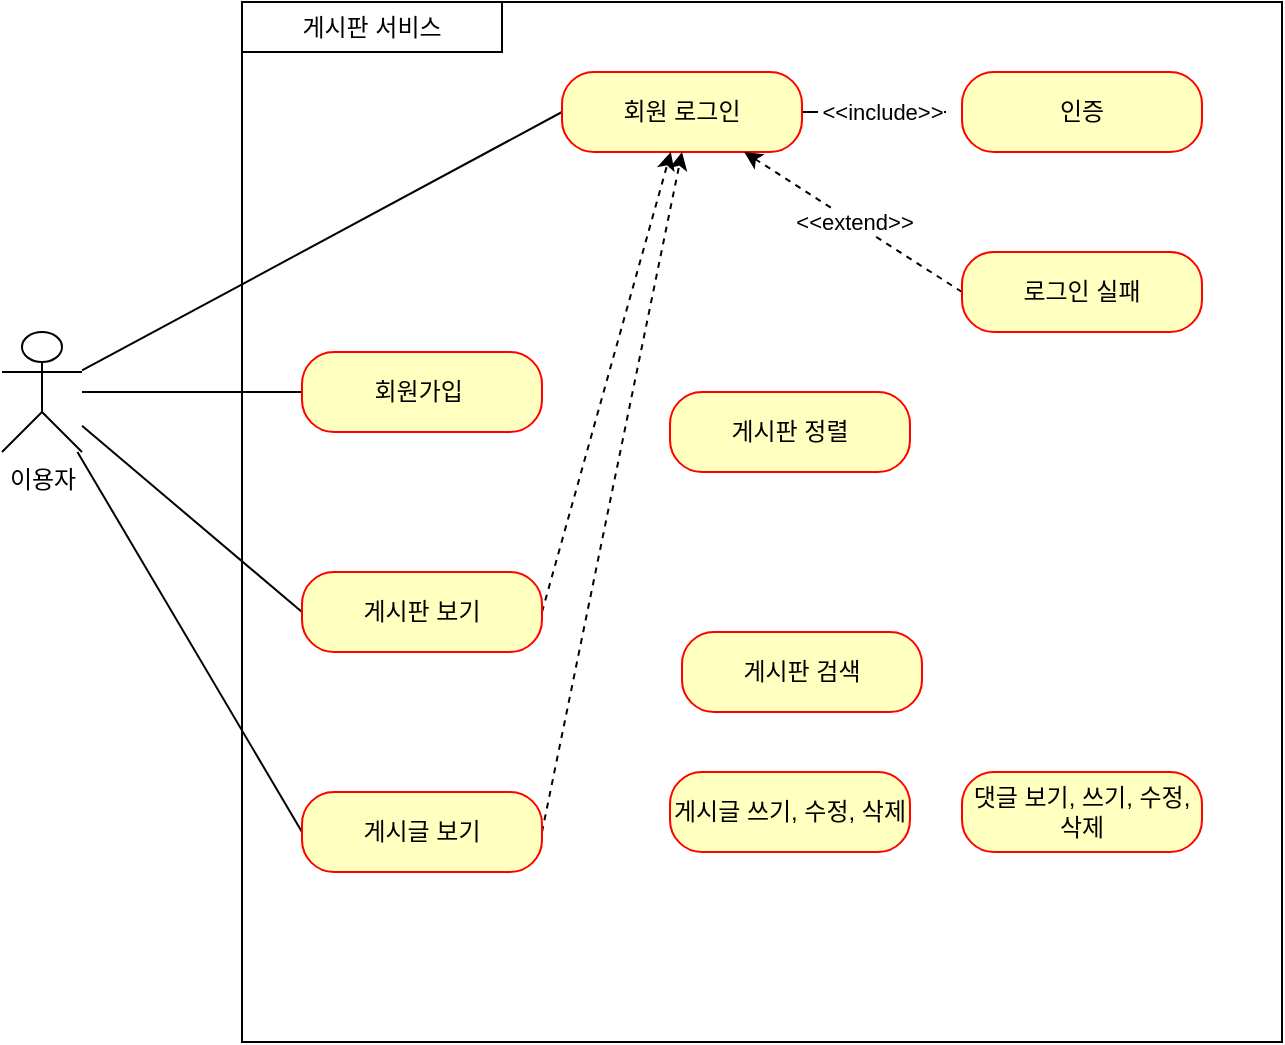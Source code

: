 <mxfile version="21.2.9" type="github">
  <diagram name="페이지-1" id="IvdWjdjEU8LTCJ5kd1bt">
    <mxGraphModel dx="1050" dy="573" grid="1" gridSize="10" guides="1" tooltips="1" connect="1" arrows="1" fold="1" page="1" pageScale="1" pageWidth="827" pageHeight="1169" math="0" shadow="0">
      <root>
        <mxCell id="0" />
        <mxCell id="1" parent="0" />
        <mxCell id="AzRHre1vo73TEOt4fnoN-1" value="" style="whiteSpace=wrap;html=1;aspect=fixed;" parent="1" vertex="1">
          <mxGeometry x="140" y="65" width="520" height="520" as="geometry" />
        </mxCell>
        <mxCell id="AzRHre1vo73TEOt4fnoN-2" value="이용자&lt;br&gt;" style="shape=umlActor;verticalLabelPosition=bottom;verticalAlign=top;html=1;outlineConnect=0;" parent="1" vertex="1">
          <mxGeometry x="20" y="230" width="40" height="60" as="geometry" />
        </mxCell>
        <mxCell id="AzRHre1vo73TEOt4fnoN-6" value="게시판 서비스" style="rounded=0;whiteSpace=wrap;html=1;" parent="1" vertex="1">
          <mxGeometry x="140" y="65" width="130" height="25" as="geometry" />
        </mxCell>
        <mxCell id="cojhSrveMbERsxnsbD1B-8" style="rounded=0;orthogonalLoop=1;jettySize=auto;html=1;exitX=0;exitY=0.5;exitDx=0;exitDy=0;startArrow=none;startFill=0;endArrow=none;endFill=0;" parent="1" source="cojhSrveMbERsxnsbD1B-2" target="AzRHre1vo73TEOt4fnoN-2" edge="1">
          <mxGeometry relative="1" as="geometry" />
        </mxCell>
        <mxCell id="3MfcCZGVzHxcoG7Hpr1b-11" value="&amp;lt;&amp;lt;include&amp;gt;&amp;gt;" style="edgeStyle=orthogonalEdgeStyle;rounded=0;orthogonalLoop=1;jettySize=auto;html=1;exitX=1;exitY=0.5;exitDx=0;exitDy=0;entryX=0;entryY=0.5;entryDx=0;entryDy=0;dashed=1;dashPattern=8 8;endArrow=none;endFill=0;" edge="1" parent="1" source="cojhSrveMbERsxnsbD1B-2" target="cojhSrveMbERsxnsbD1B-5">
          <mxGeometry relative="1" as="geometry" />
        </mxCell>
        <mxCell id="cojhSrveMbERsxnsbD1B-2" value="회원 로그인" style="rounded=1;whiteSpace=wrap;html=1;arcSize=40;fontColor=#000000;fillColor=#ffffc0;strokeColor=#ff0000;" parent="1" vertex="1">
          <mxGeometry x="300" y="100" width="120" height="40" as="geometry" />
        </mxCell>
        <mxCell id="3MfcCZGVzHxcoG7Hpr1b-8" style="rounded=0;orthogonalLoop=1;jettySize=auto;html=1;exitX=0;exitY=0.5;exitDx=0;exitDy=0;endArrow=none;endFill=0;" edge="1" parent="1" source="cojhSrveMbERsxnsbD1B-4" target="AzRHre1vo73TEOt4fnoN-2">
          <mxGeometry relative="1" as="geometry" />
        </mxCell>
        <mxCell id="cojhSrveMbERsxnsbD1B-4" value="회원가입&amp;nbsp;" style="rounded=1;whiteSpace=wrap;html=1;arcSize=40;fontColor=#000000;fillColor=#ffffc0;strokeColor=#ff0000;" parent="1" vertex="1">
          <mxGeometry x="170" y="240" width="120" height="40" as="geometry" />
        </mxCell>
        <mxCell id="cojhSrveMbERsxnsbD1B-5" value="인증" style="rounded=1;whiteSpace=wrap;html=1;arcSize=40;fontColor=#000000;fillColor=#ffffc0;strokeColor=#ff0000;" parent="1" vertex="1">
          <mxGeometry x="500" y="100" width="120" height="40" as="geometry" />
        </mxCell>
        <mxCell id="3MfcCZGVzHxcoG7Hpr1b-9" style="rounded=0;orthogonalLoop=1;jettySize=auto;html=1;exitX=0;exitY=0.5;exitDx=0;exitDy=0;endArrow=none;endFill=0;" edge="1" parent="1" source="3MfcCZGVzHxcoG7Hpr1b-1" target="AzRHre1vo73TEOt4fnoN-2">
          <mxGeometry relative="1" as="geometry" />
        </mxCell>
        <mxCell id="3MfcCZGVzHxcoG7Hpr1b-13" style="rounded=0;orthogonalLoop=1;jettySize=auto;html=1;exitX=1;exitY=0.5;exitDx=0;exitDy=0;dashed=1;" edge="1" parent="1" source="3MfcCZGVzHxcoG7Hpr1b-1" target="cojhSrveMbERsxnsbD1B-2">
          <mxGeometry relative="1" as="geometry" />
        </mxCell>
        <mxCell id="3MfcCZGVzHxcoG7Hpr1b-1" value="게시판 보기" style="rounded=1;whiteSpace=wrap;html=1;arcSize=40;fontColor=#000000;fillColor=#ffffc0;strokeColor=#ff0000;" vertex="1" parent="1">
          <mxGeometry x="170" y="350" width="120" height="40" as="geometry" />
        </mxCell>
        <mxCell id="3MfcCZGVzHxcoG7Hpr1b-10" style="rounded=0;orthogonalLoop=1;jettySize=auto;html=1;exitX=0;exitY=0.5;exitDx=0;exitDy=0;endArrow=none;endFill=0;" edge="1" parent="1" source="3MfcCZGVzHxcoG7Hpr1b-2" target="AzRHre1vo73TEOt4fnoN-2">
          <mxGeometry relative="1" as="geometry" />
        </mxCell>
        <mxCell id="3MfcCZGVzHxcoG7Hpr1b-14" style="rounded=0;orthogonalLoop=1;jettySize=auto;html=1;exitX=1;exitY=0.5;exitDx=0;exitDy=0;entryX=0.5;entryY=1;entryDx=0;entryDy=0;dashed=1;" edge="1" parent="1" source="3MfcCZGVzHxcoG7Hpr1b-2" target="cojhSrveMbERsxnsbD1B-2">
          <mxGeometry relative="1" as="geometry" />
        </mxCell>
        <mxCell id="3MfcCZGVzHxcoG7Hpr1b-2" value="게시글 보기" style="rounded=1;whiteSpace=wrap;html=1;arcSize=40;fontColor=#000000;fillColor=#ffffc0;strokeColor=#ff0000;" vertex="1" parent="1">
          <mxGeometry x="170" y="460" width="120" height="40" as="geometry" />
        </mxCell>
        <mxCell id="3MfcCZGVzHxcoG7Hpr1b-12" value="&amp;lt;&amp;lt;extend&amp;gt;&amp;gt;" style="rounded=0;orthogonalLoop=1;jettySize=auto;html=1;exitX=0;exitY=0.5;exitDx=0;exitDy=0;dashed=1;" edge="1" parent="1" source="3MfcCZGVzHxcoG7Hpr1b-3" target="cojhSrveMbERsxnsbD1B-2">
          <mxGeometry relative="1" as="geometry" />
        </mxCell>
        <mxCell id="3MfcCZGVzHxcoG7Hpr1b-3" value="로그인 실패" style="rounded=1;whiteSpace=wrap;html=1;arcSize=40;fontColor=#000000;fillColor=#ffffc0;strokeColor=#ff0000;" vertex="1" parent="1">
          <mxGeometry x="500" y="190" width="120" height="40" as="geometry" />
        </mxCell>
        <mxCell id="3MfcCZGVzHxcoG7Hpr1b-4" value="게시판 정렬" style="rounded=1;whiteSpace=wrap;html=1;arcSize=40;fontColor=#000000;fillColor=#ffffc0;strokeColor=#ff0000;" vertex="1" parent="1">
          <mxGeometry x="354" y="260" width="120" height="40" as="geometry" />
        </mxCell>
        <mxCell id="3MfcCZGVzHxcoG7Hpr1b-5" value="게시판 검색" style="rounded=1;whiteSpace=wrap;html=1;arcSize=40;fontColor=#000000;fillColor=#ffffc0;strokeColor=#ff0000;" vertex="1" parent="1">
          <mxGeometry x="360" y="380" width="120" height="40" as="geometry" />
        </mxCell>
        <mxCell id="3MfcCZGVzHxcoG7Hpr1b-6" value="게시글 쓰기, 수정, 삭제" style="rounded=1;whiteSpace=wrap;html=1;arcSize=40;fontColor=#000000;fillColor=#ffffc0;strokeColor=#ff0000;" vertex="1" parent="1">
          <mxGeometry x="354" y="450" width="120" height="40" as="geometry" />
        </mxCell>
        <mxCell id="3MfcCZGVzHxcoG7Hpr1b-7" value="댓글 보기, 쓰기, 수정, 삭제" style="rounded=1;whiteSpace=wrap;html=1;arcSize=40;fontColor=#000000;fillColor=#ffffc0;strokeColor=#ff0000;" vertex="1" parent="1">
          <mxGeometry x="500" y="450" width="120" height="40" as="geometry" />
        </mxCell>
      </root>
    </mxGraphModel>
  </diagram>
</mxfile>
